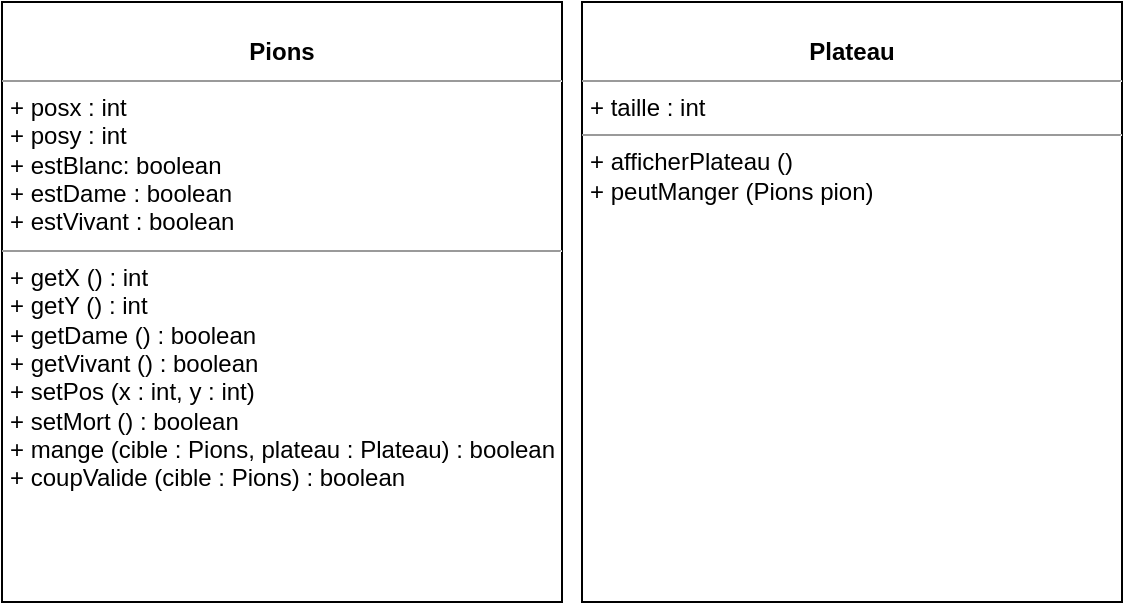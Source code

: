 <mxfile>
    <diagram name="Page-1" id="c4acf3e9-155e-7222-9cf6-157b1a14988f">
        <mxGraphModel dx="366" dy="430" grid="1" gridSize="10" guides="1" tooltips="1" connect="1" arrows="1" fold="1" page="1" pageScale="1" pageWidth="850" pageHeight="1100" background="#ffffff" math="0" shadow="0">
            <root>
                <mxCell id="0"/>
                <mxCell id="1" parent="0"/>
                <mxCell id="5d2195bd80daf111-18" value="&lt;p style=&quot;margin: 0px ; margin-top: 4px ; text-align: center&quot;&gt;&lt;br&gt;&lt;b&gt;Pions&lt;/b&gt;&lt;/p&gt;&lt;hr size=&quot;1&quot;&gt;&lt;p style=&quot;margin: 0px ; margin-left: 4px&quot;&gt;+ posx : int&lt;/p&gt;&lt;p style=&quot;margin: 0px ; margin-left: 4px&quot;&gt;+ posy : int&lt;br&gt;+ estBlanc: boolean&lt;/p&gt;&lt;p style=&quot;margin: 0px ; margin-left: 4px&quot;&gt;+ estDame : boolean&lt;/p&gt;&lt;p style=&quot;margin: 0px ; margin-left: 4px&quot;&gt;+ estVivant : boolean&lt;/p&gt;&lt;hr size=&quot;1&quot;&gt;&lt;p style=&quot;margin: 0px ; margin-left: 4px&quot;&gt;+ getX () : int&lt;/p&gt;&lt;p style=&quot;margin: 0px ; margin-left: 4px&quot;&gt;+ getY () : int&lt;/p&gt;&lt;p style=&quot;margin: 0px ; margin-left: 4px&quot;&gt;+ getDame () : boolean&lt;/p&gt;&lt;p style=&quot;margin: 0px ; margin-left: 4px&quot;&gt;+ getVivant () : boolean&lt;/p&gt;&lt;p style=&quot;margin: 0px ; margin-left: 4px&quot;&gt;+ setPos (x : int, y : int)&lt;/p&gt;&lt;p style=&quot;margin: 0px ; margin-left: 4px&quot;&gt;+ setMort () : boolean&amp;nbsp;&lt;/p&gt;&lt;p style=&quot;margin: 0px ; margin-left: 4px&quot;&gt;+ mange (cible : Pions, plateau : Plateau) : boolean&lt;/p&gt;&lt;p style=&quot;margin: 0px ; margin-left: 4px&quot;&gt;+ coupValide (cible : Pions) : boolean&lt;/p&gt;&amp;nbsp;&lt;p style=&quot;margin: 0px ; margin-left: 4px&quot;&gt;&lt;br&gt;&lt;/p&gt;&lt;p style=&quot;margin: 0px ; margin-left: 4px&quot;&gt;&lt;br&gt;&lt;/p&gt;" style="verticalAlign=top;align=left;overflow=fill;fontSize=12;fontFamily=Helvetica;html=1;rounded=0;shadow=0;comic=0;labelBackgroundColor=none;strokeWidth=1" parent="1" vertex="1">
                    <mxGeometry x="260" y="140" width="280" height="300" as="geometry"/>
                </mxCell>
                <mxCell id="2" value="&lt;p style=&quot;margin: 0px ; margin-top: 4px ; text-align: center&quot;&gt;&lt;br&gt;&lt;b&gt;Plateau&lt;/b&gt;&lt;/p&gt;&lt;hr size=&quot;1&quot;&gt;&lt;p style=&quot;margin: 0px ; margin-left: 4px&quot;&gt;+ taille : int&lt;br&gt;&lt;/p&gt;&lt;hr size=&quot;1&quot;&gt;&lt;p style=&quot;margin: 0px ; margin-left: 4px&quot;&gt;+ afficherPlateau ()&lt;br&gt;&lt;/p&gt;&lt;p style=&quot;margin: 0px ; margin-left: 4px&quot;&gt;+ peutManger (Pions pion)&lt;/p&gt;" style="verticalAlign=top;align=left;overflow=fill;fontSize=12;fontFamily=Helvetica;html=1;rounded=0;shadow=0;comic=0;labelBackgroundColor=none;strokeWidth=1" vertex="1" parent="1">
                    <mxGeometry x="550" y="140" width="270" height="300" as="geometry"/>
                </mxCell>
            </root>
        </mxGraphModel>
    </diagram>
</mxfile>